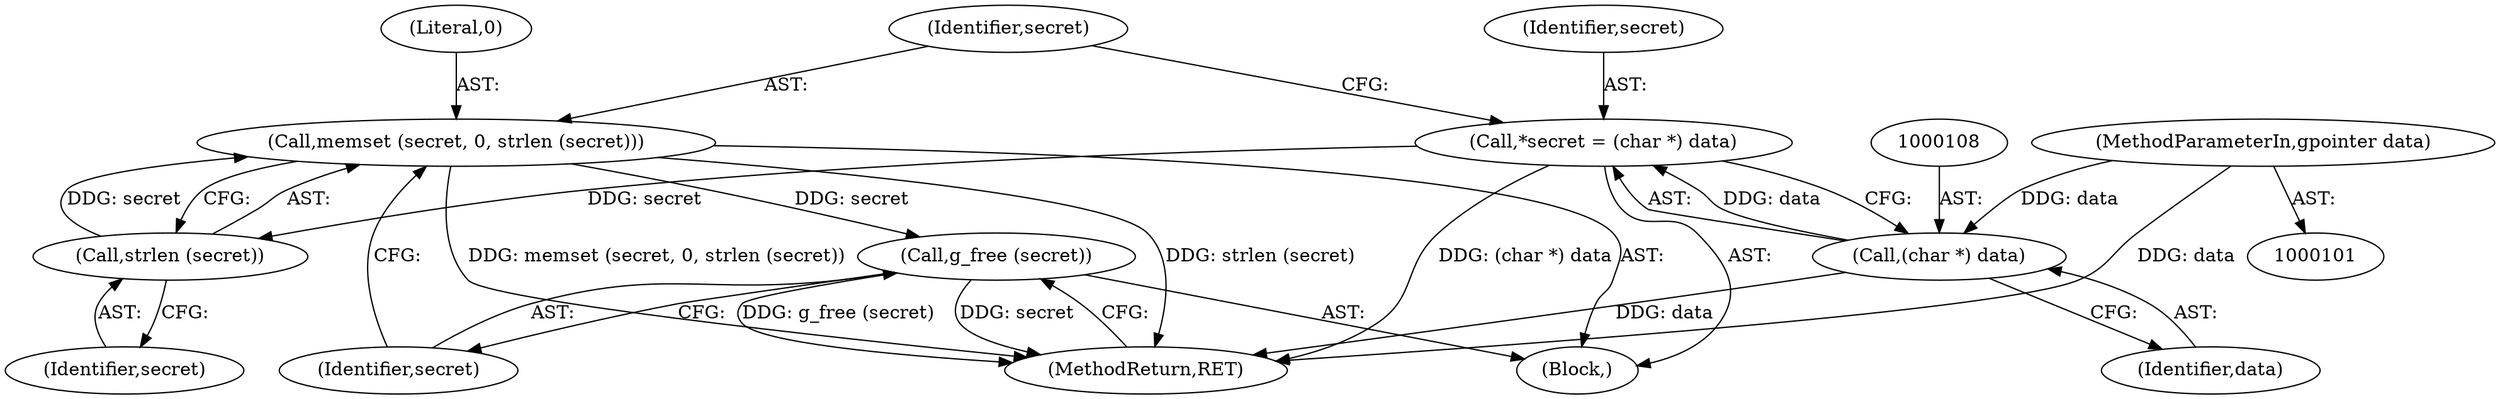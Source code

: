 digraph "0_NetworkManager_78ce088843d59d4494965bfc40b30a2e63d065f6@API" {
"1000110" [label="(Call,memset (secret, 0, strlen (secret)))"];
"1000113" [label="(Call,strlen (secret))"];
"1000105" [label="(Call,*secret = (char *) data)"];
"1000107" [label="(Call,(char *) data)"];
"1000102" [label="(MethodParameterIn,gpointer data)"];
"1000115" [label="(Call,g_free (secret))"];
"1000102" [label="(MethodParameterIn,gpointer data)"];
"1000113" [label="(Call,strlen (secret))"];
"1000116" [label="(Identifier,secret)"];
"1000109" [label="(Identifier,data)"];
"1000117" [label="(MethodReturn,RET)"];
"1000115" [label="(Call,g_free (secret))"];
"1000107" [label="(Call,(char *) data)"];
"1000114" [label="(Identifier,secret)"];
"1000103" [label="(Block,)"];
"1000106" [label="(Identifier,secret)"];
"1000112" [label="(Literal,0)"];
"1000111" [label="(Identifier,secret)"];
"1000110" [label="(Call,memset (secret, 0, strlen (secret)))"];
"1000105" [label="(Call,*secret = (char *) data)"];
"1000110" -> "1000103"  [label="AST: "];
"1000110" -> "1000113"  [label="CFG: "];
"1000111" -> "1000110"  [label="AST: "];
"1000112" -> "1000110"  [label="AST: "];
"1000113" -> "1000110"  [label="AST: "];
"1000116" -> "1000110"  [label="CFG: "];
"1000110" -> "1000117"  [label="DDG: strlen (secret)"];
"1000110" -> "1000117"  [label="DDG: memset (secret, 0, strlen (secret))"];
"1000113" -> "1000110"  [label="DDG: secret"];
"1000110" -> "1000115"  [label="DDG: secret"];
"1000113" -> "1000114"  [label="CFG: "];
"1000114" -> "1000113"  [label="AST: "];
"1000105" -> "1000113"  [label="DDG: secret"];
"1000105" -> "1000103"  [label="AST: "];
"1000105" -> "1000107"  [label="CFG: "];
"1000106" -> "1000105"  [label="AST: "];
"1000107" -> "1000105"  [label="AST: "];
"1000111" -> "1000105"  [label="CFG: "];
"1000105" -> "1000117"  [label="DDG: (char *) data"];
"1000107" -> "1000105"  [label="DDG: data"];
"1000107" -> "1000109"  [label="CFG: "];
"1000108" -> "1000107"  [label="AST: "];
"1000109" -> "1000107"  [label="AST: "];
"1000107" -> "1000117"  [label="DDG: data"];
"1000102" -> "1000107"  [label="DDG: data"];
"1000102" -> "1000101"  [label="AST: "];
"1000102" -> "1000117"  [label="DDG: data"];
"1000115" -> "1000103"  [label="AST: "];
"1000115" -> "1000116"  [label="CFG: "];
"1000116" -> "1000115"  [label="AST: "];
"1000117" -> "1000115"  [label="CFG: "];
"1000115" -> "1000117"  [label="DDG: g_free (secret)"];
"1000115" -> "1000117"  [label="DDG: secret"];
}
